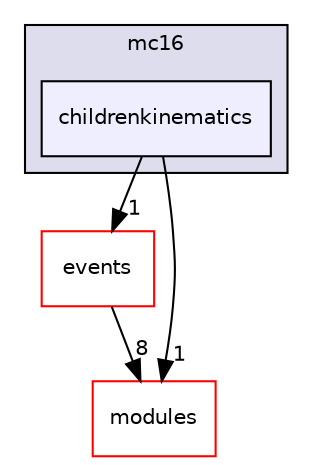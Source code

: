 digraph "childrenkinematics" {
  compound=true
  node [ fontsize="10", fontname="Helvetica"];
  edge [ labelfontsize="10", labelfontname="Helvetica"];
  subgraph clusterdir_bc82bf3ca7c5362cfdb8685ad0dbd6e8 {
    graph [ bgcolor="#ddddee", pencolor="black", label="mc16" fontname="Helvetica", fontsize="10", URL="dir_bc82bf3ca7c5362cfdb8685ad0dbd6e8.html"]
  dir_703aba85e66e9dd1d4fa0d9a68f179bd [shape=box, label="childrenkinematics", style="filled", fillcolor="#eeeeff", pencolor="black", URL="dir_703aba85e66e9dd1d4fa0d9a68f179bd.html"];
  }
  dir_8c49963344259a26845032e86c0550c4 [shape=box label="events" fillcolor="white" style="filled" color="red" URL="dir_8c49963344259a26845032e86c0550c4.html"];
  dir_ee3c23494b4011e6a628e4900ef262df [shape=box label="modules" fillcolor="white" style="filled" color="red" URL="dir_ee3c23494b4011e6a628e4900ef262df.html"];
  dir_8c49963344259a26845032e86c0550c4->dir_ee3c23494b4011e6a628e4900ef262df [headlabel="8", labeldistance=1.5 headhref="dir_000019_000074.html"];
  dir_703aba85e66e9dd1d4fa0d9a68f179bd->dir_8c49963344259a26845032e86c0550c4 [headlabel="1", labeldistance=1.5 headhref="dir_000038_000019.html"];
  dir_703aba85e66e9dd1d4fa0d9a68f179bd->dir_ee3c23494b4011e6a628e4900ef262df [headlabel="1", labeldistance=1.5 headhref="dir_000038_000074.html"];
}
